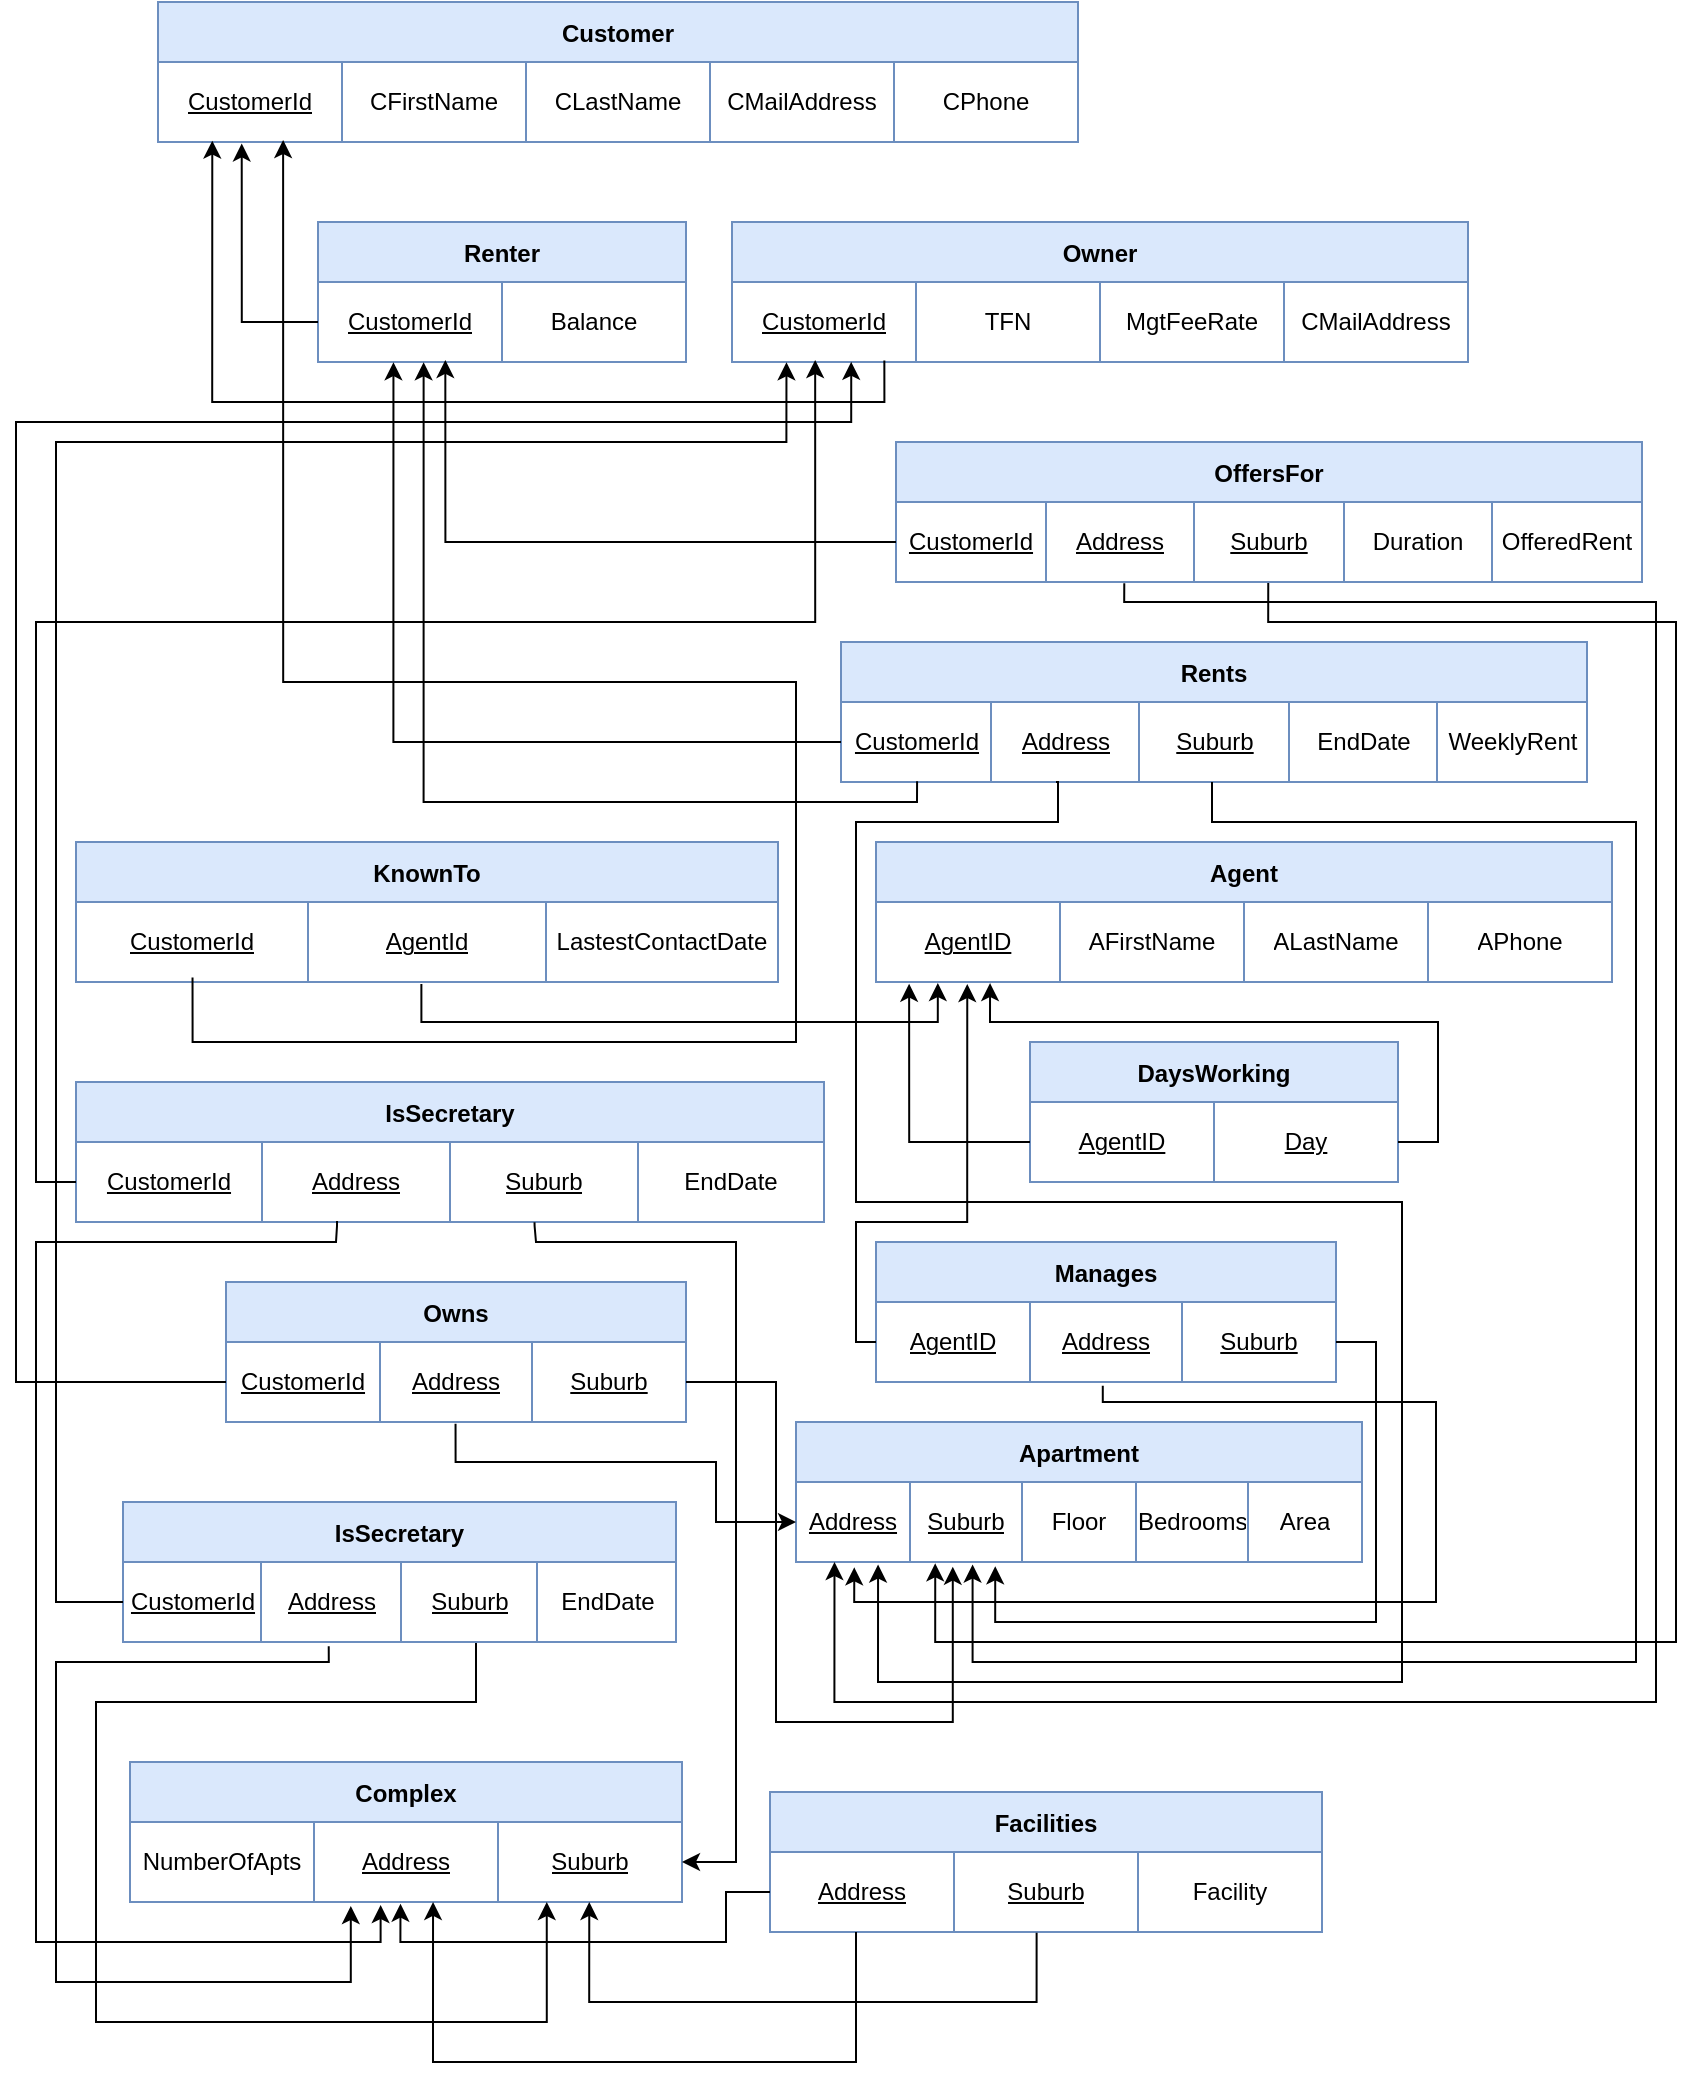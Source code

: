 <mxfile version="24.7.7">
  <diagram name="Page-1" id="ufqYNjg92byhrukvcaqh">
    <mxGraphModel dx="1747" dy="1011" grid="1" gridSize="10" guides="1" tooltips="1" connect="1" arrows="1" fold="1" page="1" pageScale="1" pageWidth="850" pageHeight="1100" background="none" math="0" shadow="0">
      <root>
        <mxCell id="0" />
        <mxCell id="1" parent="0" />
        <mxCell id="2R5hjLg45iW2WfX7kjv6-1" value="Customer" style="shape=table;startSize=30;container=1;collapsible=0;childLayout=tableLayout;fillColor=#dae8fc;strokeColor=#6c8ebf;fontStyle=1" parent="1" vertex="1">
          <mxGeometry x="81" y="10" width="460" height="70" as="geometry" />
        </mxCell>
        <mxCell id="2R5hjLg45iW2WfX7kjv6-6" value="" style="shape=tableRow;horizontal=0;startSize=0;swimlaneHead=0;swimlaneBody=0;strokeColor=inherit;top=0;left=0;bottom=0;right=0;collapsible=0;dropTarget=0;fillColor=none;points=[[0,0.5],[1,0.5]];portConstraint=eastwest;" parent="2R5hjLg45iW2WfX7kjv6-1" vertex="1">
          <mxGeometry y="30" width="460" height="40" as="geometry" />
        </mxCell>
        <mxCell id="2R5hjLg45iW2WfX7kjv6-7" value="&lt;u&gt;CustomerId&lt;/u&gt;" style="shape=partialRectangle;html=1;whiteSpace=wrap;connectable=0;strokeColor=inherit;overflow=hidden;fillColor=none;top=0;left=0;bottom=0;right=0;pointerEvents=1;fontStyle=0" parent="2R5hjLg45iW2WfX7kjv6-6" vertex="1">
          <mxGeometry width="92" height="40" as="geometry">
            <mxRectangle width="92" height="40" as="alternateBounds" />
          </mxGeometry>
        </mxCell>
        <mxCell id="2R5hjLg45iW2WfX7kjv6-8" value="CFirstName" style="shape=partialRectangle;html=1;whiteSpace=wrap;connectable=0;strokeColor=inherit;overflow=hidden;fillColor=none;top=0;left=0;bottom=0;right=0;pointerEvents=1;" parent="2R5hjLg45iW2WfX7kjv6-6" vertex="1">
          <mxGeometry x="92" width="92" height="40" as="geometry">
            <mxRectangle width="92" height="40" as="alternateBounds" />
          </mxGeometry>
        </mxCell>
        <mxCell id="2R5hjLg45iW2WfX7kjv6-9" value="CLastName" style="shape=partialRectangle;html=1;whiteSpace=wrap;connectable=0;strokeColor=inherit;overflow=hidden;fillColor=none;top=0;left=0;bottom=0;right=0;pointerEvents=1;" parent="2R5hjLg45iW2WfX7kjv6-6" vertex="1">
          <mxGeometry x="184" width="92" height="40" as="geometry">
            <mxRectangle width="92" height="40" as="alternateBounds" />
          </mxGeometry>
        </mxCell>
        <mxCell id="2R5hjLg45iW2WfX7kjv6-35" value="CMailAddress" style="shape=partialRectangle;html=1;whiteSpace=wrap;connectable=0;strokeColor=inherit;overflow=hidden;fillColor=none;top=0;left=0;bottom=0;right=0;pointerEvents=1;" parent="2R5hjLg45iW2WfX7kjv6-6" vertex="1">
          <mxGeometry x="276" width="92" height="40" as="geometry">
            <mxRectangle width="92" height="40" as="alternateBounds" />
          </mxGeometry>
        </mxCell>
        <mxCell id="2R5hjLg45iW2WfX7kjv6-36" value="CPhone" style="shape=partialRectangle;html=1;whiteSpace=wrap;connectable=0;strokeColor=inherit;overflow=hidden;fillColor=none;top=0;left=0;bottom=0;right=0;pointerEvents=1;" parent="2R5hjLg45iW2WfX7kjv6-6" vertex="1">
          <mxGeometry x="368" width="92" height="40" as="geometry">
            <mxRectangle width="92" height="40" as="alternateBounds" />
          </mxGeometry>
        </mxCell>
        <mxCell id="2R5hjLg45iW2WfX7kjv6-38" value="Owner" style="shape=table;startSize=30;container=1;collapsible=0;childLayout=tableLayout;fillColor=#dae8fc;strokeColor=#6c8ebf;fontStyle=1" parent="1" vertex="1">
          <mxGeometry x="368" y="120" width="368" height="70" as="geometry" />
        </mxCell>
        <mxCell id="2R5hjLg45iW2WfX7kjv6-39" value="" style="shape=tableRow;horizontal=0;startSize=0;swimlaneHead=0;swimlaneBody=0;strokeColor=inherit;top=0;left=0;bottom=0;right=0;collapsible=0;dropTarget=0;fillColor=none;points=[[0,0.5],[1,0.5]];portConstraint=eastwest;" parent="2R5hjLg45iW2WfX7kjv6-38" vertex="1">
          <mxGeometry y="30" width="368" height="40" as="geometry" />
        </mxCell>
        <mxCell id="2R5hjLg45iW2WfX7kjv6-119" value="&lt;u&gt;CustomerId&lt;/u&gt;" style="shape=partialRectangle;html=1;whiteSpace=wrap;connectable=0;strokeColor=inherit;overflow=hidden;fillColor=none;top=0;left=0;bottom=0;right=0;pointerEvents=1;" parent="2R5hjLg45iW2WfX7kjv6-39" vertex="1">
          <mxGeometry width="92" height="40" as="geometry">
            <mxRectangle width="92" height="40" as="alternateBounds" />
          </mxGeometry>
        </mxCell>
        <mxCell id="2R5hjLg45iW2WfX7kjv6-41" value="TFN" style="shape=partialRectangle;html=1;whiteSpace=wrap;connectable=0;strokeColor=inherit;overflow=hidden;fillColor=none;top=0;left=0;bottom=0;right=0;pointerEvents=1;" parent="2R5hjLg45iW2WfX7kjv6-39" vertex="1">
          <mxGeometry x="92" width="92" height="40" as="geometry">
            <mxRectangle width="92" height="40" as="alternateBounds" />
          </mxGeometry>
        </mxCell>
        <mxCell id="2R5hjLg45iW2WfX7kjv6-42" value="MgtFeeRate" style="shape=partialRectangle;html=1;whiteSpace=wrap;connectable=0;strokeColor=inherit;overflow=hidden;fillColor=none;top=0;left=0;bottom=0;right=0;pointerEvents=1;" parent="2R5hjLg45iW2WfX7kjv6-39" vertex="1">
          <mxGeometry x="184" width="92" height="40" as="geometry">
            <mxRectangle width="92" height="40" as="alternateBounds" />
          </mxGeometry>
        </mxCell>
        <mxCell id="2R5hjLg45iW2WfX7kjv6-43" value="CMailAddress" style="shape=partialRectangle;html=1;whiteSpace=wrap;connectable=0;strokeColor=inherit;overflow=hidden;fillColor=none;top=0;left=0;bottom=0;right=0;pointerEvents=1;" parent="2R5hjLg45iW2WfX7kjv6-39" vertex="1">
          <mxGeometry x="276" width="92" height="40" as="geometry">
            <mxRectangle width="92" height="40" as="alternateBounds" />
          </mxGeometry>
        </mxCell>
        <mxCell id="2R5hjLg45iW2WfX7kjv6-45" value="Renter" style="shape=table;startSize=30;container=1;collapsible=0;childLayout=tableLayout;fillColor=#dae8fc;strokeColor=#6c8ebf;fontStyle=1" parent="1" vertex="1">
          <mxGeometry x="161" y="120" width="184" height="70" as="geometry" />
        </mxCell>
        <mxCell id="2R5hjLg45iW2WfX7kjv6-46" value="" style="shape=tableRow;horizontal=0;startSize=0;swimlaneHead=0;swimlaneBody=0;strokeColor=inherit;top=0;left=0;bottom=0;right=0;collapsible=0;dropTarget=0;fillColor=none;points=[[0,0.5],[1,0.5]];portConstraint=eastwest;" parent="2R5hjLg45iW2WfX7kjv6-45" vertex="1">
          <mxGeometry y="30" width="184" height="40" as="geometry" />
        </mxCell>
        <mxCell id="2R5hjLg45iW2WfX7kjv6-120" value="&lt;u&gt;CustomerId&lt;/u&gt;" style="shape=partialRectangle;html=1;whiteSpace=wrap;connectable=0;strokeColor=inherit;overflow=hidden;fillColor=none;top=0;left=0;bottom=0;right=0;pointerEvents=1;" parent="2R5hjLg45iW2WfX7kjv6-46" vertex="1">
          <mxGeometry width="92" height="40" as="geometry">
            <mxRectangle width="92" height="40" as="alternateBounds" />
          </mxGeometry>
        </mxCell>
        <mxCell id="2R5hjLg45iW2WfX7kjv6-48" value="Balance" style="shape=partialRectangle;html=1;whiteSpace=wrap;connectable=0;strokeColor=inherit;overflow=hidden;fillColor=none;top=0;left=0;bottom=0;right=0;pointerEvents=1;" parent="2R5hjLg45iW2WfX7kjv6-46" vertex="1">
          <mxGeometry x="92" width="92" height="40" as="geometry">
            <mxRectangle width="92" height="40" as="alternateBounds" />
          </mxGeometry>
        </mxCell>
        <mxCell id="2R5hjLg45iW2WfX7kjv6-50" value="Complex" style="shape=table;startSize=30;container=1;collapsible=0;childLayout=tableLayout;fillColor=#dae8fc;strokeColor=#6c8ebf;fontStyle=1" parent="1" vertex="1">
          <mxGeometry x="67" y="890" width="276" height="70" as="geometry" />
        </mxCell>
        <mxCell id="2R5hjLg45iW2WfX7kjv6-51" value="" style="shape=tableRow;horizontal=0;startSize=0;swimlaneHead=0;swimlaneBody=0;strokeColor=inherit;top=0;left=0;bottom=0;right=0;collapsible=0;dropTarget=0;fillColor=none;points=[[0,0.5],[1,0.5]];portConstraint=eastwest;" parent="2R5hjLg45iW2WfX7kjv6-50" vertex="1">
          <mxGeometry y="30" width="276" height="40" as="geometry" />
        </mxCell>
        <mxCell id="2R5hjLg45iW2WfX7kjv6-52" value="NumberOfApts" style="shape=partialRectangle;html=1;whiteSpace=wrap;connectable=0;strokeColor=inherit;overflow=hidden;fillColor=none;top=0;left=0;bottom=0;right=0;pointerEvents=1;" parent="2R5hjLg45iW2WfX7kjv6-51" vertex="1">
          <mxGeometry width="92" height="40" as="geometry">
            <mxRectangle width="92" height="40" as="alternateBounds" />
          </mxGeometry>
        </mxCell>
        <mxCell id="2R5hjLg45iW2WfX7kjv6-53" value="&lt;u&gt;Address&lt;/u&gt;" style="shape=partialRectangle;html=1;whiteSpace=wrap;connectable=0;strokeColor=inherit;overflow=hidden;fillColor=none;top=0;left=0;bottom=0;right=0;pointerEvents=1;" parent="2R5hjLg45iW2WfX7kjv6-51" vertex="1">
          <mxGeometry x="92" width="92" height="40" as="geometry">
            <mxRectangle width="92" height="40" as="alternateBounds" />
          </mxGeometry>
        </mxCell>
        <mxCell id="2R5hjLg45iW2WfX7kjv6-54" value="&lt;u&gt;Suburb&lt;/u&gt;" style="shape=partialRectangle;html=1;whiteSpace=wrap;connectable=0;strokeColor=inherit;overflow=hidden;fillColor=none;top=0;left=0;bottom=0;right=0;pointerEvents=1;" parent="2R5hjLg45iW2WfX7kjv6-51" vertex="1">
          <mxGeometry x="184" width="92" height="40" as="geometry">
            <mxRectangle width="92" height="40" as="alternateBounds" />
          </mxGeometry>
        </mxCell>
        <mxCell id="2R5hjLg45iW2WfX7kjv6-56" value="Facilities" style="shape=table;startSize=30;container=1;collapsible=0;childLayout=tableLayout;fillColor=#dae8fc;strokeColor=#6c8ebf;fontStyle=1" parent="1" vertex="1">
          <mxGeometry x="387" y="905" width="276" height="70" as="geometry" />
        </mxCell>
        <mxCell id="2R5hjLg45iW2WfX7kjv6-57" value="" style="shape=tableRow;horizontal=0;startSize=0;swimlaneHead=0;swimlaneBody=0;strokeColor=inherit;top=0;left=0;bottom=0;right=0;collapsible=0;dropTarget=0;fillColor=none;points=[[0,0.5],[1,0.5]];portConstraint=eastwest;" parent="2R5hjLg45iW2WfX7kjv6-56" vertex="1">
          <mxGeometry y="30" width="276" height="40" as="geometry" />
        </mxCell>
        <mxCell id="2R5hjLg45iW2WfX7kjv6-58" value="&lt;u&gt;Address&lt;/u&gt;" style="shape=partialRectangle;html=1;whiteSpace=wrap;connectable=0;strokeColor=inherit;overflow=hidden;fillColor=none;top=0;left=0;bottom=0;right=0;pointerEvents=1;" parent="2R5hjLg45iW2WfX7kjv6-57" vertex="1">
          <mxGeometry width="92" height="40" as="geometry">
            <mxRectangle width="92" height="40" as="alternateBounds" />
          </mxGeometry>
        </mxCell>
        <mxCell id="2R5hjLg45iW2WfX7kjv6-59" value="&lt;u&gt;Suburb&lt;/u&gt;" style="shape=partialRectangle;html=1;whiteSpace=wrap;connectable=0;strokeColor=inherit;overflow=hidden;fillColor=none;top=0;left=0;bottom=0;right=0;pointerEvents=1;" parent="2R5hjLg45iW2WfX7kjv6-57" vertex="1">
          <mxGeometry x="92" width="92" height="40" as="geometry">
            <mxRectangle width="92" height="40" as="alternateBounds" />
          </mxGeometry>
        </mxCell>
        <mxCell id="2R5hjLg45iW2WfX7kjv6-61" value="Facility" style="shape=partialRectangle;html=1;whiteSpace=wrap;connectable=0;strokeColor=inherit;overflow=hidden;fillColor=none;top=0;left=0;bottom=0;right=0;pointerEvents=1;" parent="2R5hjLg45iW2WfX7kjv6-57" vertex="1">
          <mxGeometry x="184" width="92" height="40" as="geometry">
            <mxRectangle width="92" height="40" as="alternateBounds" />
          </mxGeometry>
        </mxCell>
        <mxCell id="2R5hjLg45iW2WfX7kjv6-70" style="edgeStyle=orthogonalEdgeStyle;rounded=0;orthogonalLoop=1;jettySize=auto;html=1;exitX=0;exitY=0.5;exitDx=0;exitDy=0;entryX=0.49;entryY=1.021;entryDx=0;entryDy=0;entryPerimeter=0;" parent="1" source="2R5hjLg45iW2WfX7kjv6-57" target="2R5hjLg45iW2WfX7kjv6-51" edge="1">
          <mxGeometry relative="1" as="geometry">
            <mxPoint x="217" y="940" as="targetPoint" />
          </mxGeometry>
        </mxCell>
        <mxCell id="2R5hjLg45iW2WfX7kjv6-72" value="Apartment" style="shape=table;startSize=30;container=1;collapsible=0;childLayout=tableLayout;fillColor=#dae8fc;strokeColor=#6c8ebf;fontStyle=1" parent="1" vertex="1">
          <mxGeometry x="400" y="720" width="283" height="70" as="geometry" />
        </mxCell>
        <mxCell id="2R5hjLg45iW2WfX7kjv6-73" value="" style="shape=tableRow;horizontal=0;startSize=0;swimlaneHead=0;swimlaneBody=0;strokeColor=inherit;top=0;left=0;bottom=0;right=0;collapsible=0;dropTarget=0;fillColor=none;points=[[0,0.5],[1,0.5]];portConstraint=eastwest;" parent="2R5hjLg45iW2WfX7kjv6-72" vertex="1">
          <mxGeometry y="30" width="283" height="40" as="geometry" />
        </mxCell>
        <mxCell id="2R5hjLg45iW2WfX7kjv6-192" value="&lt;u&gt;Address&lt;/u&gt;" style="shape=partialRectangle;html=1;whiteSpace=wrap;connectable=0;strokeColor=inherit;overflow=hidden;fillColor=none;top=0;left=0;bottom=0;right=0;pointerEvents=1;" parent="2R5hjLg45iW2WfX7kjv6-73" vertex="1">
          <mxGeometry width="57" height="40" as="geometry">
            <mxRectangle width="57" height="40" as="alternateBounds" />
          </mxGeometry>
        </mxCell>
        <mxCell id="2R5hjLg45iW2WfX7kjv6-191" value="&lt;u&gt;Suburb&lt;/u&gt;" style="shape=partialRectangle;html=1;whiteSpace=wrap;connectable=0;strokeColor=inherit;overflow=hidden;fillColor=none;top=0;left=0;bottom=0;right=0;pointerEvents=1;" parent="2R5hjLg45iW2WfX7kjv6-73" vertex="1">
          <mxGeometry x="57" width="56" height="40" as="geometry">
            <mxRectangle width="56" height="40" as="alternateBounds" />
          </mxGeometry>
        </mxCell>
        <mxCell id="2R5hjLg45iW2WfX7kjv6-185" value="Floor" style="shape=partialRectangle;html=1;whiteSpace=wrap;connectable=0;strokeColor=inherit;overflow=hidden;fillColor=none;top=0;left=0;bottom=0;right=0;pointerEvents=1;" parent="2R5hjLg45iW2WfX7kjv6-73" vertex="1">
          <mxGeometry x="113" width="57" height="40" as="geometry">
            <mxRectangle width="57" height="40" as="alternateBounds" />
          </mxGeometry>
        </mxCell>
        <mxCell id="2R5hjLg45iW2WfX7kjv6-75" value="Bedrooms" style="shape=partialRectangle;html=1;whiteSpace=wrap;connectable=0;strokeColor=inherit;overflow=hidden;fillColor=none;top=0;left=0;bottom=0;right=0;pointerEvents=1;" parent="2R5hjLg45iW2WfX7kjv6-73" vertex="1">
          <mxGeometry x="170" width="56" height="40" as="geometry">
            <mxRectangle width="56" height="40" as="alternateBounds" />
          </mxGeometry>
        </mxCell>
        <mxCell id="2R5hjLg45iW2WfX7kjv6-76" value="Area" style="shape=partialRectangle;html=1;whiteSpace=wrap;connectable=0;strokeColor=inherit;overflow=hidden;fillColor=none;top=0;left=0;bottom=0;right=0;pointerEvents=1;" parent="2R5hjLg45iW2WfX7kjv6-73" vertex="1">
          <mxGeometry x="226" width="57" height="40" as="geometry">
            <mxRectangle width="57" height="40" as="alternateBounds" />
          </mxGeometry>
        </mxCell>
        <mxCell id="2R5hjLg45iW2WfX7kjv6-98" value="Rents" style="shape=table;startSize=30;container=1;collapsible=0;childLayout=tableLayout;fillColor=#dae8fc;strokeColor=#6c8ebf;fontStyle=1" parent="1" vertex="1">
          <mxGeometry x="422.5" y="330" width="373" height="70" as="geometry" />
        </mxCell>
        <mxCell id="2R5hjLg45iW2WfX7kjv6-99" value="" style="shape=tableRow;horizontal=0;startSize=0;swimlaneHead=0;swimlaneBody=0;strokeColor=inherit;top=0;left=0;bottom=0;right=0;collapsible=0;dropTarget=0;fillColor=none;points=[[0,0.5],[1,0.5]];portConstraint=eastwest;" parent="2R5hjLg45iW2WfX7kjv6-98" vertex="1">
          <mxGeometry y="30" width="373" height="40" as="geometry" />
        </mxCell>
        <mxCell id="2R5hjLg45iW2WfX7kjv6-188" value="&lt;u&gt;CustomerId&lt;/u&gt;" style="shape=partialRectangle;html=1;whiteSpace=wrap;connectable=0;strokeColor=inherit;overflow=hidden;fillColor=none;top=0;left=0;bottom=0;right=0;pointerEvents=1;" parent="2R5hjLg45iW2WfX7kjv6-99" vertex="1">
          <mxGeometry width="75" height="40" as="geometry">
            <mxRectangle width="75" height="40" as="alternateBounds" />
          </mxGeometry>
        </mxCell>
        <mxCell id="uMOkb7s-mbqFwhFYtsc3-22" value="&lt;u&gt;Address&lt;/u&gt;" style="shape=partialRectangle;html=1;whiteSpace=wrap;connectable=0;strokeColor=inherit;overflow=hidden;fillColor=none;top=0;left=0;bottom=0;right=0;pointerEvents=1;" vertex="1" parent="2R5hjLg45iW2WfX7kjv6-99">
          <mxGeometry x="75" width="74" height="40" as="geometry">
            <mxRectangle width="74" height="40" as="alternateBounds" />
          </mxGeometry>
        </mxCell>
        <mxCell id="uMOkb7s-mbqFwhFYtsc3-23" value="&lt;u&gt;Suburb&lt;/u&gt;" style="shape=partialRectangle;html=1;whiteSpace=wrap;connectable=0;strokeColor=inherit;overflow=hidden;fillColor=none;top=0;left=0;bottom=0;right=0;pointerEvents=1;" vertex="1" parent="2R5hjLg45iW2WfX7kjv6-99">
          <mxGeometry x="149" width="75" height="40" as="geometry">
            <mxRectangle width="75" height="40" as="alternateBounds" />
          </mxGeometry>
        </mxCell>
        <mxCell id="2R5hjLg45iW2WfX7kjv6-100" value="EndDate" style="shape=partialRectangle;html=1;whiteSpace=wrap;connectable=0;strokeColor=inherit;overflow=hidden;fillColor=none;top=0;left=0;bottom=0;right=0;pointerEvents=1;" parent="2R5hjLg45iW2WfX7kjv6-99" vertex="1">
          <mxGeometry x="224" width="74" height="40" as="geometry">
            <mxRectangle width="74" height="40" as="alternateBounds" />
          </mxGeometry>
        </mxCell>
        <mxCell id="2R5hjLg45iW2WfX7kjv6-101" value="WeeklyRent" style="shape=partialRectangle;html=1;whiteSpace=wrap;connectable=0;strokeColor=inherit;overflow=hidden;fillColor=none;top=0;left=0;bottom=0;right=0;pointerEvents=1;" parent="2R5hjLg45iW2WfX7kjv6-99" vertex="1">
          <mxGeometry x="298" width="75" height="40" as="geometry">
            <mxRectangle width="75" height="40" as="alternateBounds" />
          </mxGeometry>
        </mxCell>
        <mxCell id="2R5hjLg45iW2WfX7kjv6-106" value="KnownTo" style="shape=table;startSize=30;container=1;collapsible=0;childLayout=tableLayout;fillColor=#dae8fc;strokeColor=#6c8ebf;fontStyle=1" parent="1" vertex="1">
          <mxGeometry x="40" y="430" width="351" height="70" as="geometry" />
        </mxCell>
        <mxCell id="2R5hjLg45iW2WfX7kjv6-107" value="" style="shape=tableRow;horizontal=0;startSize=0;swimlaneHead=0;swimlaneBody=0;strokeColor=inherit;top=0;left=0;bottom=0;right=0;collapsible=0;dropTarget=0;fillColor=none;points=[[0,0.5],[1,0.5]];portConstraint=eastwest;" parent="2R5hjLg45iW2WfX7kjv6-106" vertex="1">
          <mxGeometry y="30" width="351" height="40" as="geometry" />
        </mxCell>
        <mxCell id="2R5hjLg45iW2WfX7kjv6-126" value="&lt;u&gt;CustomerId&lt;/u&gt;" style="shape=partialRectangle;html=1;whiteSpace=wrap;connectable=0;strokeColor=inherit;overflow=hidden;fillColor=none;top=0;left=0;bottom=0;right=0;pointerEvents=1;" parent="2R5hjLg45iW2WfX7kjv6-107" vertex="1">
          <mxGeometry width="116" height="40" as="geometry">
            <mxRectangle width="116" height="40" as="alternateBounds" />
          </mxGeometry>
        </mxCell>
        <mxCell id="2R5hjLg45iW2WfX7kjv6-127" value="&lt;u&gt;AgentId&lt;/u&gt;" style="shape=partialRectangle;html=1;whiteSpace=wrap;connectable=0;strokeColor=inherit;overflow=hidden;fillColor=none;top=0;left=0;bottom=0;right=0;pointerEvents=1;" parent="2R5hjLg45iW2WfX7kjv6-107" vertex="1">
          <mxGeometry x="116" width="119" height="40" as="geometry">
            <mxRectangle width="119" height="40" as="alternateBounds" />
          </mxGeometry>
        </mxCell>
        <mxCell id="2R5hjLg45iW2WfX7kjv6-108" value="LastestContactDate" style="shape=partialRectangle;html=1;whiteSpace=wrap;connectable=0;strokeColor=inherit;overflow=hidden;fillColor=none;top=0;left=0;bottom=0;right=0;pointerEvents=1;" parent="2R5hjLg45iW2WfX7kjv6-107" vertex="1">
          <mxGeometry x="235" width="116" height="40" as="geometry">
            <mxRectangle width="116" height="40" as="alternateBounds" />
          </mxGeometry>
        </mxCell>
        <mxCell id="2R5hjLg45iW2WfX7kjv6-110" value="IsSecretary" style="shape=table;startSize=30;container=1;collapsible=0;childLayout=tableLayout;fillColor=#dae8fc;strokeColor=#6c8ebf;fontStyle=1" parent="1" vertex="1">
          <mxGeometry x="40" y="550" width="374" height="70" as="geometry" />
        </mxCell>
        <mxCell id="2R5hjLg45iW2WfX7kjv6-111" value="" style="shape=tableRow;horizontal=0;startSize=0;swimlaneHead=0;swimlaneBody=0;strokeColor=inherit;top=0;left=0;bottom=0;right=0;collapsible=0;dropTarget=0;fillColor=none;points=[[0,0.5],[1,0.5]];portConstraint=eastwest;" parent="2R5hjLg45iW2WfX7kjv6-110" vertex="1">
          <mxGeometry y="30" width="374" height="40" as="geometry" />
        </mxCell>
        <mxCell id="2R5hjLg45iW2WfX7kjv6-165" value="&lt;u&gt;CustomerId&lt;/u&gt;" style="shape=partialRectangle;html=1;whiteSpace=wrap;connectable=0;strokeColor=inherit;overflow=hidden;fillColor=none;top=0;left=0;bottom=0;right=0;pointerEvents=1;" parent="2R5hjLg45iW2WfX7kjv6-111" vertex="1">
          <mxGeometry width="93" height="40" as="geometry">
            <mxRectangle width="93" height="40" as="alternateBounds" />
          </mxGeometry>
        </mxCell>
        <mxCell id="2R5hjLg45iW2WfX7kjv6-168" value="&lt;u&gt;Address&lt;/u&gt;" style="shape=partialRectangle;html=1;whiteSpace=wrap;connectable=0;strokeColor=inherit;overflow=hidden;fillColor=none;top=0;left=0;bottom=0;right=0;pointerEvents=1;" parent="2R5hjLg45iW2WfX7kjv6-111" vertex="1">
          <mxGeometry x="93" width="94" height="40" as="geometry">
            <mxRectangle width="94" height="40" as="alternateBounds" />
          </mxGeometry>
        </mxCell>
        <mxCell id="2R5hjLg45iW2WfX7kjv6-166" value="&lt;u&gt;Suburb&lt;/u&gt;" style="shape=partialRectangle;html=1;whiteSpace=wrap;connectable=0;strokeColor=inherit;overflow=hidden;fillColor=none;top=0;left=0;bottom=0;right=0;pointerEvents=1;" parent="2R5hjLg45iW2WfX7kjv6-111" vertex="1">
          <mxGeometry x="187" width="94" height="40" as="geometry">
            <mxRectangle width="94" height="40" as="alternateBounds" />
          </mxGeometry>
        </mxCell>
        <mxCell id="2R5hjLg45iW2WfX7kjv6-112" value="EndDate" style="shape=partialRectangle;html=1;whiteSpace=wrap;connectable=0;strokeColor=inherit;overflow=hidden;fillColor=none;top=0;left=0;bottom=0;right=0;pointerEvents=1;" parent="2R5hjLg45iW2WfX7kjv6-111" vertex="1">
          <mxGeometry x="281" width="93" height="40" as="geometry">
            <mxRectangle width="93" height="40" as="alternateBounds" />
          </mxGeometry>
        </mxCell>
        <mxCell id="uMOkb7s-mbqFwhFYtsc3-52" style="edgeStyle=orthogonalEdgeStyle;rounded=0;orthogonalLoop=1;jettySize=auto;html=1;entryX=0.755;entryY=1;entryDx=0;entryDy=0;entryPerimeter=0;" edge="1" parent="1" source="2R5hjLg45iW2WfX7kjv6-113" target="2R5hjLg45iW2WfX7kjv6-51">
          <mxGeometry relative="1" as="geometry">
            <mxPoint x="140" y="870" as="targetPoint" />
            <Array as="points">
              <mxPoint x="240" y="860" />
              <mxPoint x="50" y="860" />
              <mxPoint x="50" y="1020" />
              <mxPoint x="275" y="1020" />
            </Array>
          </mxGeometry>
        </mxCell>
        <mxCell id="2R5hjLg45iW2WfX7kjv6-113" value="IsSecretary" style="shape=table;startSize=30;container=1;collapsible=0;childLayout=tableLayout;fillColor=#dae8fc;strokeColor=#6c8ebf;fontStyle=1" parent="1" vertex="1">
          <mxGeometry x="63.5" y="760" width="276.5" height="70" as="geometry" />
        </mxCell>
        <mxCell id="2R5hjLg45iW2WfX7kjv6-114" value="" style="shape=tableRow;horizontal=0;startSize=0;swimlaneHead=0;swimlaneBody=0;strokeColor=inherit;top=0;left=0;bottom=0;right=0;collapsible=0;dropTarget=0;fillColor=none;points=[[0,0.5],[1,0.5]];portConstraint=eastwest;" parent="2R5hjLg45iW2WfX7kjv6-113" vertex="1">
          <mxGeometry y="30" width="276.5" height="40" as="geometry" />
        </mxCell>
        <mxCell id="uMOkb7s-mbqFwhFYtsc3-53" value="&lt;u&gt;CustomerId&lt;/u&gt;" style="shape=partialRectangle;html=1;whiteSpace=wrap;connectable=0;strokeColor=inherit;overflow=hidden;fillColor=none;top=0;left=0;bottom=0;right=0;pointerEvents=1;" vertex="1" parent="2R5hjLg45iW2WfX7kjv6-114">
          <mxGeometry width="69" height="40" as="geometry">
            <mxRectangle width="69" height="40" as="alternateBounds" />
          </mxGeometry>
        </mxCell>
        <mxCell id="uMOkb7s-mbqFwhFYtsc3-45" value="&lt;u&gt;Address&lt;/u&gt;" style="shape=partialRectangle;html=1;whiteSpace=wrap;connectable=0;strokeColor=inherit;overflow=hidden;fillColor=none;top=0;left=0;bottom=0;right=0;pointerEvents=1;" vertex="1" parent="2R5hjLg45iW2WfX7kjv6-114">
          <mxGeometry x="69" width="70" height="40" as="geometry">
            <mxRectangle width="70" height="40" as="alternateBounds" />
          </mxGeometry>
        </mxCell>
        <mxCell id="uMOkb7s-mbqFwhFYtsc3-46" value="&lt;u&gt;Suburb&lt;/u&gt;" style="shape=partialRectangle;html=1;whiteSpace=wrap;connectable=0;strokeColor=inherit;overflow=hidden;fillColor=none;top=0;left=0;bottom=0;right=0;pointerEvents=1;" vertex="1" parent="2R5hjLg45iW2WfX7kjv6-114">
          <mxGeometry x="139" width="68" height="40" as="geometry">
            <mxRectangle width="68" height="40" as="alternateBounds" />
          </mxGeometry>
        </mxCell>
        <mxCell id="2R5hjLg45iW2WfX7kjv6-115" value="EndDate" style="shape=partialRectangle;html=1;whiteSpace=wrap;connectable=0;strokeColor=inherit;overflow=hidden;fillColor=none;top=0;left=0;bottom=0;right=0;pointerEvents=1;" parent="2R5hjLg45iW2WfX7kjv6-114" vertex="1">
          <mxGeometry x="207" width="70" height="40" as="geometry">
            <mxRectangle width="70" height="40" as="alternateBounds" />
          </mxGeometry>
        </mxCell>
        <mxCell id="2R5hjLg45iW2WfX7kjv6-124" style="edgeStyle=orthogonalEdgeStyle;rounded=0;orthogonalLoop=1;jettySize=auto;html=1;entryX=0.091;entryY=1.018;entryDx=0;entryDy=0;entryPerimeter=0;exitX=0;exitY=0.5;exitDx=0;exitDy=0;" parent="1" source="2R5hjLg45iW2WfX7kjv6-46" target="2R5hjLg45iW2WfX7kjv6-6" edge="1">
          <mxGeometry relative="1" as="geometry">
            <Array as="points">
              <mxPoint x="123" y="170" />
            </Array>
          </mxGeometry>
        </mxCell>
        <mxCell id="2R5hjLg45iW2WfX7kjv6-125" style="edgeStyle=orthogonalEdgeStyle;rounded=0;orthogonalLoop=1;jettySize=auto;html=1;exitX=0.207;exitY=0.98;exitDx=0;exitDy=0;exitPerimeter=0;entryX=0.059;entryY=0.983;entryDx=0;entryDy=0;entryPerimeter=0;" parent="1" source="2R5hjLg45iW2WfX7kjv6-39" target="2R5hjLg45iW2WfX7kjv6-6" edge="1">
          <mxGeometry relative="1" as="geometry">
            <mxPoint x="281.0" y="250" as="targetPoint" />
          </mxGeometry>
        </mxCell>
        <mxCell id="2R5hjLg45iW2WfX7kjv6-77" value="Agent" style="shape=table;startSize=30;container=1;collapsible=0;childLayout=tableLayout;fillColor=#dae8fc;strokeColor=#6c8ebf;fontStyle=1" parent="1" vertex="1">
          <mxGeometry x="440" y="430" width="368" height="70" as="geometry" />
        </mxCell>
        <mxCell id="2R5hjLg45iW2WfX7kjv6-78" value="" style="shape=tableRow;horizontal=0;startSize=0;swimlaneHead=0;swimlaneBody=0;strokeColor=inherit;top=0;left=0;bottom=0;right=0;collapsible=0;dropTarget=0;fillColor=none;points=[[0,0.5],[1,0.5]];portConstraint=eastwest;" parent="2R5hjLg45iW2WfX7kjv6-77" vertex="1">
          <mxGeometry y="30" width="368" height="40" as="geometry" />
        </mxCell>
        <mxCell id="2R5hjLg45iW2WfX7kjv6-79" value="&lt;u&gt;AgentID&lt;/u&gt;" style="shape=partialRectangle;html=1;whiteSpace=wrap;connectable=0;strokeColor=inherit;overflow=hidden;fillColor=none;top=0;left=0;bottom=0;right=0;pointerEvents=1;" parent="2R5hjLg45iW2WfX7kjv6-78" vertex="1">
          <mxGeometry width="92" height="40" as="geometry">
            <mxRectangle width="92" height="40" as="alternateBounds" />
          </mxGeometry>
        </mxCell>
        <mxCell id="2R5hjLg45iW2WfX7kjv6-80" value="AFirstName" style="shape=partialRectangle;html=1;whiteSpace=wrap;connectable=0;strokeColor=inherit;overflow=hidden;fillColor=none;top=0;left=0;bottom=0;right=0;pointerEvents=1;" parent="2R5hjLg45iW2WfX7kjv6-78" vertex="1">
          <mxGeometry x="92" width="92" height="40" as="geometry">
            <mxRectangle width="92" height="40" as="alternateBounds" />
          </mxGeometry>
        </mxCell>
        <mxCell id="2R5hjLg45iW2WfX7kjv6-81" value="ALastName" style="shape=partialRectangle;html=1;whiteSpace=wrap;connectable=0;strokeColor=inherit;overflow=hidden;fillColor=none;top=0;left=0;bottom=0;right=0;pointerEvents=1;" parent="2R5hjLg45iW2WfX7kjv6-78" vertex="1">
          <mxGeometry x="184" width="92" height="40" as="geometry">
            <mxRectangle width="92" height="40" as="alternateBounds" />
          </mxGeometry>
        </mxCell>
        <mxCell id="2R5hjLg45iW2WfX7kjv6-82" value="APhone" style="shape=partialRectangle;html=1;whiteSpace=wrap;connectable=0;strokeColor=inherit;overflow=hidden;fillColor=none;top=0;left=0;bottom=0;right=0;pointerEvents=1;" parent="2R5hjLg45iW2WfX7kjv6-78" vertex="1">
          <mxGeometry x="276" width="92" height="40" as="geometry">
            <mxRectangle width="92" height="40" as="alternateBounds" />
          </mxGeometry>
        </mxCell>
        <mxCell id="2R5hjLg45iW2WfX7kjv6-84" value="DaysWorking" style="shape=table;startSize=30;container=1;collapsible=0;childLayout=tableLayout;fillColor=#dae8fc;strokeColor=#6c8ebf;fontStyle=1" parent="1" vertex="1">
          <mxGeometry x="517" y="530" width="184" height="70" as="geometry" />
        </mxCell>
        <mxCell id="2R5hjLg45iW2WfX7kjv6-85" value="" style="shape=tableRow;horizontal=0;startSize=0;swimlaneHead=0;swimlaneBody=0;strokeColor=inherit;top=0;left=0;bottom=0;right=0;collapsible=0;dropTarget=0;fillColor=none;points=[[0,0.5],[1,0.5]];portConstraint=eastwest;" parent="2R5hjLg45iW2WfX7kjv6-84" vertex="1">
          <mxGeometry y="30" width="184" height="40" as="geometry" />
        </mxCell>
        <mxCell id="2R5hjLg45iW2WfX7kjv6-86" value="&lt;u&gt;AgentID&lt;/u&gt;" style="shape=partialRectangle;html=1;whiteSpace=wrap;connectable=0;strokeColor=inherit;overflow=hidden;fillColor=none;top=0;left=0;bottom=0;right=0;pointerEvents=1;" parent="2R5hjLg45iW2WfX7kjv6-85" vertex="1">
          <mxGeometry width="92" height="40" as="geometry">
            <mxRectangle width="92" height="40" as="alternateBounds" />
          </mxGeometry>
        </mxCell>
        <mxCell id="2R5hjLg45iW2WfX7kjv6-87" value="&lt;u&gt;Day&lt;/u&gt;" style="shape=partialRectangle;html=1;whiteSpace=wrap;connectable=0;strokeColor=inherit;overflow=hidden;fillColor=none;top=0;left=0;bottom=0;right=0;pointerEvents=1;" parent="2R5hjLg45iW2WfX7kjv6-85" vertex="1">
          <mxGeometry x="92" width="92" height="40" as="geometry">
            <mxRectangle width="92" height="40" as="alternateBounds" />
          </mxGeometry>
        </mxCell>
        <mxCell id="2R5hjLg45iW2WfX7kjv6-160" style="edgeStyle=orthogonalEdgeStyle;rounded=0;orthogonalLoop=1;jettySize=auto;html=1;exitX=0.166;exitY=0.945;exitDx=0;exitDy=0;exitPerimeter=0;entryX=0.136;entryY=0.976;entryDx=0;entryDy=0;entryPerimeter=0;" parent="1" source="2R5hjLg45iW2WfX7kjv6-107" target="2R5hjLg45iW2WfX7kjv6-6" edge="1">
          <mxGeometry relative="1" as="geometry">
            <Array as="points">
              <mxPoint x="98" y="530" />
              <mxPoint x="400" y="530" />
              <mxPoint x="400" y="350" />
              <mxPoint x="144" y="350" />
            </Array>
          </mxGeometry>
        </mxCell>
        <mxCell id="2R5hjLg45iW2WfX7kjv6-161" style="edgeStyle=orthogonalEdgeStyle;rounded=0;orthogonalLoop=1;jettySize=auto;html=1;entryX=0.084;entryY=1.013;entryDx=0;entryDy=0;entryPerimeter=0;exitX=0.492;exitY=1.024;exitDx=0;exitDy=0;exitPerimeter=0;" parent="1" source="2R5hjLg45iW2WfX7kjv6-107" target="2R5hjLg45iW2WfX7kjv6-78" edge="1">
          <mxGeometry relative="1" as="geometry">
            <Array as="points">
              <mxPoint x="213" y="520" />
              <mxPoint x="471" y="520" />
            </Array>
          </mxGeometry>
        </mxCell>
        <mxCell id="2R5hjLg45iW2WfX7kjv6-162" style="edgeStyle=orthogonalEdgeStyle;rounded=0;orthogonalLoop=1;jettySize=auto;html=1;entryX=0.155;entryY=1.014;entryDx=0;entryDy=0;entryPerimeter=0;" parent="1" source="2R5hjLg45iW2WfX7kjv6-85" target="2R5hjLg45iW2WfX7kjv6-78" edge="1">
          <mxGeometry relative="1" as="geometry">
            <Array as="points">
              <mxPoint x="721" y="580" />
              <mxPoint x="721" y="520" />
              <mxPoint x="497" y="520" />
            </Array>
          </mxGeometry>
        </mxCell>
        <mxCell id="2R5hjLg45iW2WfX7kjv6-169" style="edgeStyle=orthogonalEdgeStyle;rounded=0;orthogonalLoop=1;jettySize=auto;html=1;exitX=0;exitY=0.5;exitDx=0;exitDy=0;entryX=0.113;entryY=0.976;entryDx=0;entryDy=0;entryPerimeter=0;" parent="1" source="2R5hjLg45iW2WfX7kjv6-111" target="2R5hjLg45iW2WfX7kjv6-39" edge="1">
          <mxGeometry relative="1" as="geometry">
            <mxPoint x="20" y="370" as="targetPoint" />
            <Array as="points">
              <mxPoint x="20" y="600" />
              <mxPoint x="20" y="320" />
              <mxPoint x="410" y="320" />
            </Array>
          </mxGeometry>
        </mxCell>
        <mxCell id="2R5hjLg45iW2WfX7kjv6-170" style="edgeStyle=orthogonalEdgeStyle;rounded=0;orthogonalLoop=1;jettySize=auto;html=1;entryX=0.454;entryY=1.038;entryDx=0;entryDy=0;entryPerimeter=0;exitX=0.349;exitY=0.987;exitDx=0;exitDy=0;exitPerimeter=0;" parent="1" target="2R5hjLg45iW2WfX7kjv6-51" edge="1" source="2R5hjLg45iW2WfX7kjv6-111">
          <mxGeometry relative="1" as="geometry">
            <mxPoint x="120.624" y="622.12" as="sourcePoint" />
            <Array as="points">
              <mxPoint x="171" y="622" />
              <mxPoint x="170" y="622" />
              <mxPoint x="170" y="630" />
              <mxPoint x="20" y="630" />
              <mxPoint x="20" y="980" />
              <mxPoint x="192" y="980" />
            </Array>
          </mxGeometry>
        </mxCell>
        <mxCell id="2R5hjLg45iW2WfX7kjv6-171" style="edgeStyle=orthogonalEdgeStyle;rounded=0;orthogonalLoop=1;jettySize=auto;html=1;exitX=0.613;exitY=1.003;exitDx=0;exitDy=0;exitPerimeter=0;entryX=1;entryY=0.5;entryDx=0;entryDy=0;" parent="1" target="2R5hjLg45iW2WfX7kjv6-51" edge="1" source="2R5hjLg45iW2WfX7kjv6-111">
          <mxGeometry relative="1" as="geometry">
            <mxPoint x="270" y="670" as="targetPoint" />
            <mxPoint x="213.002" y="622.12" as="sourcePoint" />
            <Array as="points">
              <mxPoint x="269" y="622" />
              <mxPoint x="270" y="622" />
              <mxPoint x="270" y="630" />
              <mxPoint x="370" y="630" />
              <mxPoint x="370" y="940" />
            </Array>
          </mxGeometry>
        </mxCell>
        <mxCell id="2R5hjLg45iW2WfX7kjv6-172" style="edgeStyle=orthogonalEdgeStyle;rounded=0;orthogonalLoop=1;jettySize=auto;html=1;entryX=0.549;entryY=0.999;entryDx=0;entryDy=0;entryPerimeter=0;" parent="1" source="2R5hjLg45iW2WfX7kjv6-56" target="2R5hjLg45iW2WfX7kjv6-51" edge="1">
          <mxGeometry relative="1" as="geometry">
            <Array as="points">
              <mxPoint x="430" y="1040" />
              <mxPoint x="218" y="1040" />
            </Array>
          </mxGeometry>
        </mxCell>
        <mxCell id="2R5hjLg45iW2WfX7kjv6-189" style="edgeStyle=orthogonalEdgeStyle;rounded=0;orthogonalLoop=1;jettySize=auto;html=1;entryX=0.205;entryY=1.003;entryDx=0;entryDy=0;entryPerimeter=0;" parent="1" source="2R5hjLg45iW2WfX7kjv6-99" target="2R5hjLg45iW2WfX7kjv6-46" edge="1">
          <mxGeometry relative="1" as="geometry" />
        </mxCell>
        <mxCell id="uMOkb7s-mbqFwhFYtsc3-1" value="Manages" style="shape=table;startSize=30;container=1;collapsible=0;childLayout=tableLayout;fillColor=#dae8fc;strokeColor=#6c8ebf;fontStyle=1" vertex="1" parent="1">
          <mxGeometry x="440" y="630" width="230" height="70" as="geometry" />
        </mxCell>
        <mxCell id="uMOkb7s-mbqFwhFYtsc3-2" value="" style="shape=tableRow;horizontal=0;startSize=0;swimlaneHead=0;swimlaneBody=0;strokeColor=inherit;top=0;left=0;bottom=0;right=0;collapsible=0;dropTarget=0;fillColor=none;points=[[0,0.5],[1,0.5]];portConstraint=eastwest;" vertex="1" parent="uMOkb7s-mbqFwhFYtsc3-1">
          <mxGeometry y="30" width="230" height="40" as="geometry" />
        </mxCell>
        <mxCell id="uMOkb7s-mbqFwhFYtsc3-6" value="&lt;u&gt;AgentID&lt;/u&gt;" style="shape=partialRectangle;html=1;whiteSpace=wrap;connectable=0;strokeColor=inherit;overflow=hidden;fillColor=none;top=0;left=0;bottom=0;right=0;pointerEvents=1;" vertex="1" parent="uMOkb7s-mbqFwhFYtsc3-2">
          <mxGeometry width="77" height="40" as="geometry">
            <mxRectangle width="77" height="40" as="alternateBounds" />
          </mxGeometry>
        </mxCell>
        <mxCell id="uMOkb7s-mbqFwhFYtsc3-3" value="&lt;u&gt;Address&lt;/u&gt;" style="shape=partialRectangle;html=1;whiteSpace=wrap;connectable=0;strokeColor=inherit;overflow=hidden;fillColor=none;top=0;left=0;bottom=0;right=0;pointerEvents=1;" vertex="1" parent="uMOkb7s-mbqFwhFYtsc3-2">
          <mxGeometry x="77" width="76" height="40" as="geometry">
            <mxRectangle width="76" height="40" as="alternateBounds" />
          </mxGeometry>
        </mxCell>
        <mxCell id="uMOkb7s-mbqFwhFYtsc3-4" value="&lt;u&gt;Suburb&lt;/u&gt;" style="shape=partialRectangle;html=1;whiteSpace=wrap;connectable=0;strokeColor=inherit;overflow=hidden;fillColor=none;top=0;left=0;bottom=0;right=0;pointerEvents=1;" vertex="1" parent="uMOkb7s-mbqFwhFYtsc3-2">
          <mxGeometry x="153" width="77" height="40" as="geometry">
            <mxRectangle width="77" height="40" as="alternateBounds" />
          </mxGeometry>
        </mxCell>
        <mxCell id="uMOkb7s-mbqFwhFYtsc3-7" value="Owns" style="shape=table;startSize=30;container=1;collapsible=0;childLayout=tableLayout;fillColor=#dae8fc;strokeColor=#6c8ebf;fontStyle=1" vertex="1" parent="1">
          <mxGeometry x="115" y="650" width="230" height="70" as="geometry" />
        </mxCell>
        <mxCell id="uMOkb7s-mbqFwhFYtsc3-8" value="" style="shape=tableRow;horizontal=0;startSize=0;swimlaneHead=0;swimlaneBody=0;strokeColor=inherit;top=0;left=0;bottom=0;right=0;collapsible=0;dropTarget=0;fillColor=none;points=[[0,0.5],[1,0.5]];portConstraint=eastwest;" vertex="1" parent="uMOkb7s-mbqFwhFYtsc3-7">
          <mxGeometry y="30" width="230" height="40" as="geometry" />
        </mxCell>
        <mxCell id="uMOkb7s-mbqFwhFYtsc3-9" value="&lt;u&gt;CustomerId&lt;/u&gt;" style="shape=partialRectangle;html=1;whiteSpace=wrap;connectable=0;strokeColor=inherit;overflow=hidden;fillColor=none;top=0;left=0;bottom=0;right=0;pointerEvents=1;" vertex="1" parent="uMOkb7s-mbqFwhFYtsc3-8">
          <mxGeometry width="77" height="40" as="geometry">
            <mxRectangle width="77" height="40" as="alternateBounds" />
          </mxGeometry>
        </mxCell>
        <mxCell id="uMOkb7s-mbqFwhFYtsc3-10" value="&lt;u&gt;Address&lt;/u&gt;" style="shape=partialRectangle;html=1;whiteSpace=wrap;connectable=0;strokeColor=inherit;overflow=hidden;fillColor=none;top=0;left=0;bottom=0;right=0;pointerEvents=1;" vertex="1" parent="uMOkb7s-mbqFwhFYtsc3-8">
          <mxGeometry x="77" width="76" height="40" as="geometry">
            <mxRectangle width="76" height="40" as="alternateBounds" />
          </mxGeometry>
        </mxCell>
        <mxCell id="uMOkb7s-mbqFwhFYtsc3-11" value="&lt;u&gt;Suburb&lt;/u&gt;" style="shape=partialRectangle;html=1;whiteSpace=wrap;connectable=0;strokeColor=inherit;overflow=hidden;fillColor=none;top=0;left=0;bottom=0;right=0;pointerEvents=1;" vertex="1" parent="uMOkb7s-mbqFwhFYtsc3-8">
          <mxGeometry x="153" width="77" height="40" as="geometry">
            <mxRectangle width="77" height="40" as="alternateBounds" />
          </mxGeometry>
        </mxCell>
        <mxCell id="uMOkb7s-mbqFwhFYtsc3-24" style="edgeStyle=orthogonalEdgeStyle;rounded=0;orthogonalLoop=1;jettySize=auto;html=1;exitX=0.102;exitY=0.99;exitDx=0;exitDy=0;exitPerimeter=0;entryX=0.287;entryY=1.004;entryDx=0;entryDy=0;entryPerimeter=0;" edge="1" parent="1" source="2R5hjLg45iW2WfX7kjv6-99" target="2R5hjLg45iW2WfX7kjv6-46">
          <mxGeometry relative="1" as="geometry">
            <mxPoint x="290" y="280" as="targetPoint" />
            <Array as="points">
              <mxPoint x="461" y="410" />
              <mxPoint x="214" y="410" />
            </Array>
          </mxGeometry>
        </mxCell>
        <mxCell id="uMOkb7s-mbqFwhFYtsc3-25" style="edgeStyle=orthogonalEdgeStyle;rounded=0;orthogonalLoop=1;jettySize=auto;html=1;entryX=0.145;entryY=1.032;entryDx=0;entryDy=0;entryPerimeter=0;" edge="1" parent="1" target="2R5hjLg45iW2WfX7kjv6-73">
          <mxGeometry relative="1" as="geometry">
            <mxPoint x="430" y="830" as="targetPoint" />
            <mxPoint x="530" y="400" as="sourcePoint" />
            <Array as="points">
              <mxPoint x="531" y="420" />
              <mxPoint x="430" y="420" />
              <mxPoint x="430" y="610" />
              <mxPoint x="703" y="610" />
              <mxPoint x="703" y="850" />
              <mxPoint x="441" y="850" />
            </Array>
          </mxGeometry>
        </mxCell>
        <mxCell id="uMOkb7s-mbqFwhFYtsc3-26" style="edgeStyle=orthogonalEdgeStyle;rounded=0;orthogonalLoop=1;jettySize=auto;html=1;entryX=0.312;entryY=1.032;entryDx=0;entryDy=0;entryPerimeter=0;" edge="1" parent="1" target="2R5hjLg45iW2WfX7kjv6-73">
          <mxGeometry relative="1" as="geometry">
            <mxPoint x="740" y="600" as="targetPoint" />
            <mxPoint x="608" y="400" as="sourcePoint" />
            <Array as="points">
              <mxPoint x="608" y="420" />
              <mxPoint x="820" y="420" />
              <mxPoint x="820" y="840" />
              <mxPoint x="488" y="840" />
            </Array>
          </mxGeometry>
        </mxCell>
        <mxCell id="uMOkb7s-mbqFwhFYtsc3-44" style="edgeStyle=orthogonalEdgeStyle;rounded=0;orthogonalLoop=1;jettySize=auto;html=1;exitX=0.499;exitY=1.007;exitDx=0;exitDy=0;exitPerimeter=0;entryX=0.246;entryY=1.017;entryDx=0;entryDy=0;entryPerimeter=0;" edge="1" parent="1" source="uMOkb7s-mbqFwhFYtsc3-35" target="2R5hjLg45iW2WfX7kjv6-73">
          <mxGeometry relative="1" as="geometry">
            <mxPoint x="840" y="740" as="targetPoint" />
            <Array as="points">
              <mxPoint x="636" y="320" />
              <mxPoint x="840" y="320" />
              <mxPoint x="840" y="830" />
              <mxPoint x="470" y="830" />
            </Array>
          </mxGeometry>
        </mxCell>
        <mxCell id="uMOkb7s-mbqFwhFYtsc3-34" value="OffersFor" style="shape=table;startSize=30;container=1;collapsible=0;childLayout=tableLayout;fillColor=#dae8fc;strokeColor=#6c8ebf;fontStyle=1" vertex="1" parent="1">
          <mxGeometry x="450" y="230" width="373" height="70" as="geometry" />
        </mxCell>
        <mxCell id="uMOkb7s-mbqFwhFYtsc3-35" value="" style="shape=tableRow;horizontal=0;startSize=0;swimlaneHead=0;swimlaneBody=0;strokeColor=inherit;top=0;left=0;bottom=0;right=0;collapsible=0;dropTarget=0;fillColor=none;points=[[0,0.5],[1,0.5]];portConstraint=eastwest;" vertex="1" parent="uMOkb7s-mbqFwhFYtsc3-34">
          <mxGeometry y="30" width="373" height="40" as="geometry" />
        </mxCell>
        <mxCell id="uMOkb7s-mbqFwhFYtsc3-36" value="&lt;u&gt;CustomerId&lt;/u&gt;" style="shape=partialRectangle;html=1;whiteSpace=wrap;connectable=0;strokeColor=inherit;overflow=hidden;fillColor=none;top=0;left=0;bottom=0;right=0;pointerEvents=1;" vertex="1" parent="uMOkb7s-mbqFwhFYtsc3-35">
          <mxGeometry width="75" height="40" as="geometry">
            <mxRectangle width="75" height="40" as="alternateBounds" />
          </mxGeometry>
        </mxCell>
        <mxCell id="uMOkb7s-mbqFwhFYtsc3-37" value="&lt;u&gt;Address&lt;/u&gt;" style="shape=partialRectangle;html=1;whiteSpace=wrap;connectable=0;strokeColor=inherit;overflow=hidden;fillColor=none;top=0;left=0;bottom=0;right=0;pointerEvents=1;" vertex="1" parent="uMOkb7s-mbqFwhFYtsc3-35">
          <mxGeometry x="75" width="74" height="40" as="geometry">
            <mxRectangle width="74" height="40" as="alternateBounds" />
          </mxGeometry>
        </mxCell>
        <mxCell id="uMOkb7s-mbqFwhFYtsc3-38" value="&lt;u&gt;Suburb&lt;/u&gt;" style="shape=partialRectangle;html=1;whiteSpace=wrap;connectable=0;strokeColor=inherit;overflow=hidden;fillColor=none;top=0;left=0;bottom=0;right=0;pointerEvents=1;" vertex="1" parent="uMOkb7s-mbqFwhFYtsc3-35">
          <mxGeometry x="149" width="75" height="40" as="geometry">
            <mxRectangle width="75" height="40" as="alternateBounds" />
          </mxGeometry>
        </mxCell>
        <mxCell id="uMOkb7s-mbqFwhFYtsc3-39" value="Duration" style="shape=partialRectangle;html=1;whiteSpace=wrap;connectable=0;strokeColor=inherit;overflow=hidden;fillColor=none;top=0;left=0;bottom=0;right=0;pointerEvents=1;" vertex="1" parent="uMOkb7s-mbqFwhFYtsc3-35">
          <mxGeometry x="224" width="74" height="40" as="geometry">
            <mxRectangle width="74" height="40" as="alternateBounds" />
          </mxGeometry>
        </mxCell>
        <mxCell id="uMOkb7s-mbqFwhFYtsc3-40" value="OfferedRent" style="shape=partialRectangle;html=1;whiteSpace=wrap;connectable=0;strokeColor=inherit;overflow=hidden;fillColor=none;top=0;left=0;bottom=0;right=0;pointerEvents=1;" vertex="1" parent="uMOkb7s-mbqFwhFYtsc3-35">
          <mxGeometry x="298" width="75" height="40" as="geometry">
            <mxRectangle width="75" height="40" as="alternateBounds" />
          </mxGeometry>
        </mxCell>
        <mxCell id="uMOkb7s-mbqFwhFYtsc3-41" style="edgeStyle=orthogonalEdgeStyle;rounded=0;orthogonalLoop=1;jettySize=auto;html=1;entryX=0.346;entryY=0.974;entryDx=0;entryDy=0;entryPerimeter=0;" edge="1" parent="1" source="uMOkb7s-mbqFwhFYtsc3-35" target="2R5hjLg45iW2WfX7kjv6-46">
          <mxGeometry relative="1" as="geometry">
            <Array as="points">
              <mxPoint x="225" y="280" />
            </Array>
          </mxGeometry>
        </mxCell>
        <mxCell id="uMOkb7s-mbqFwhFYtsc3-43" style="edgeStyle=orthogonalEdgeStyle;rounded=0;orthogonalLoop=1;jettySize=auto;html=1;exitX=0.306;exitY=1.016;exitDx=0;exitDy=0;exitPerimeter=0;entryX=0.068;entryY=1.001;entryDx=0;entryDy=0;entryPerimeter=0;" edge="1" parent="1" source="uMOkb7s-mbqFwhFYtsc3-35" target="2R5hjLg45iW2WfX7kjv6-73">
          <mxGeometry relative="1" as="geometry">
            <mxPoint x="830" y="700" as="targetPoint" />
            <Array as="points">
              <mxPoint x="564" y="310" />
              <mxPoint x="830" y="310" />
              <mxPoint x="830" y="860" />
              <mxPoint x="419" y="860" />
            </Array>
          </mxGeometry>
        </mxCell>
        <mxCell id="uMOkb7s-mbqFwhFYtsc3-47" style="edgeStyle=orthogonalEdgeStyle;rounded=0;orthogonalLoop=1;jettySize=auto;html=1;entryX=0.124;entryY=1.026;entryDx=0;entryDy=0;entryPerimeter=0;exitX=0;exitY=0.5;exitDx=0;exitDy=0;" edge="1" parent="1" source="uMOkb7s-mbqFwhFYtsc3-2" target="2R5hjLg45iW2WfX7kjv6-78">
          <mxGeometry relative="1" as="geometry">
            <Array as="points">
              <mxPoint x="430" y="680" />
              <mxPoint x="430" y="620" />
              <mxPoint x="486" y="620" />
            </Array>
          </mxGeometry>
        </mxCell>
        <mxCell id="uMOkb7s-mbqFwhFYtsc3-49" style="edgeStyle=orthogonalEdgeStyle;rounded=0;orthogonalLoop=1;jettySize=auto;html=1;entryX=0.352;entryY=1.054;entryDx=0;entryDy=0;entryPerimeter=0;exitX=1;exitY=0.5;exitDx=0;exitDy=0;" edge="1" parent="1" source="uMOkb7s-mbqFwhFYtsc3-2" target="2R5hjLg45iW2WfX7kjv6-73">
          <mxGeometry relative="1" as="geometry">
            <mxPoint x="760" y="700" as="targetPoint" />
            <Array as="points">
              <mxPoint x="690" y="680" />
              <mxPoint x="690" y="820" />
              <mxPoint x="500" y="820" />
            </Array>
          </mxGeometry>
        </mxCell>
        <mxCell id="uMOkb7s-mbqFwhFYtsc3-50" style="edgeStyle=orthogonalEdgeStyle;rounded=0;orthogonalLoop=1;jettySize=auto;html=1;exitX=0.493;exitY=1.047;exitDx=0;exitDy=0;exitPerimeter=0;entryX=0.103;entryY=1.067;entryDx=0;entryDy=0;entryPerimeter=0;" edge="1" parent="1" source="uMOkb7s-mbqFwhFYtsc3-2" target="2R5hjLg45iW2WfX7kjv6-73">
          <mxGeometry relative="1" as="geometry">
            <mxPoint x="710" y="690" as="targetPoint" />
            <Array as="points">
              <mxPoint x="553" y="710" />
              <mxPoint x="720" y="710" />
              <mxPoint x="720" y="810" />
              <mxPoint x="429" y="810" />
            </Array>
          </mxGeometry>
        </mxCell>
        <mxCell id="uMOkb7s-mbqFwhFYtsc3-51" style="edgeStyle=orthogonalEdgeStyle;rounded=0;orthogonalLoop=1;jettySize=auto;html=1;entryX=0.4;entryY=1.05;entryDx=0;entryDy=0;entryPerimeter=0;exitX=0.372;exitY=1.053;exitDx=0;exitDy=0;exitPerimeter=0;" edge="1" parent="1" source="2R5hjLg45iW2WfX7kjv6-114" target="2R5hjLg45iW2WfX7kjv6-51">
          <mxGeometry relative="1" as="geometry">
            <Array as="points">
              <mxPoint x="167" y="840" />
              <mxPoint x="30" y="840" />
              <mxPoint x="30" y="1000" />
              <mxPoint x="177" y="1000" />
            </Array>
          </mxGeometry>
        </mxCell>
        <mxCell id="uMOkb7s-mbqFwhFYtsc3-54" style="edgeStyle=orthogonalEdgeStyle;rounded=0;orthogonalLoop=1;jettySize=auto;html=1;entryX=0.074;entryY=1.004;entryDx=0;entryDy=0;entryPerimeter=0;exitX=0;exitY=0.5;exitDx=0;exitDy=0;" edge="1" parent="1" source="2R5hjLg45iW2WfX7kjv6-114" target="2R5hjLg45iW2WfX7kjv6-39">
          <mxGeometry relative="1" as="geometry">
            <mxPoint x="30" y="220" as="targetPoint" />
            <Array as="points">
              <mxPoint x="30" y="810" />
              <mxPoint x="30" y="230" />
              <mxPoint x="395" y="230" />
            </Array>
          </mxGeometry>
        </mxCell>
        <mxCell id="uMOkb7s-mbqFwhFYtsc3-55" style="edgeStyle=orthogonalEdgeStyle;rounded=0;orthogonalLoop=1;jettySize=auto;html=1;exitX=0.483;exitY=1.01;exitDx=0;exitDy=0;exitPerimeter=0;entryX=0.832;entryY=0.999;entryDx=0;entryDy=0;entryPerimeter=0;" edge="1" parent="1" source="2R5hjLg45iW2WfX7kjv6-57" target="2R5hjLg45iW2WfX7kjv6-51">
          <mxGeometry relative="1" as="geometry">
            <mxPoint x="730" y="960" as="targetPoint" />
            <Array as="points">
              <mxPoint x="520" y="1010" />
              <mxPoint x="297" y="1010" />
            </Array>
          </mxGeometry>
        </mxCell>
        <mxCell id="uMOkb7s-mbqFwhFYtsc3-57" style="edgeStyle=orthogonalEdgeStyle;rounded=0;orthogonalLoop=1;jettySize=auto;html=1;entryX=0.162;entryY=0.998;entryDx=0;entryDy=0;entryPerimeter=0;exitX=0;exitY=0.5;exitDx=0;exitDy=0;" edge="1" parent="1" source="uMOkb7s-mbqFwhFYtsc3-8" target="2R5hjLg45iW2WfX7kjv6-39">
          <mxGeometry relative="1" as="geometry">
            <mxPoint x="10" y="220" as="targetPoint" />
            <Array as="points">
              <mxPoint x="10" y="700" />
              <mxPoint x="10" y="220" />
              <mxPoint x="428" y="220" />
            </Array>
          </mxGeometry>
        </mxCell>
        <mxCell id="uMOkb7s-mbqFwhFYtsc3-58" style="edgeStyle=orthogonalEdgeStyle;rounded=0;orthogonalLoop=1;jettySize=auto;html=1;entryX=0.277;entryY=1.059;entryDx=0;entryDy=0;entryPerimeter=0;" edge="1" parent="1" source="uMOkb7s-mbqFwhFYtsc3-8" target="2R5hjLg45iW2WfX7kjv6-73">
          <mxGeometry relative="1" as="geometry">
            <mxPoint x="380" y="820" as="targetPoint" />
            <Array as="points">
              <mxPoint x="390" y="700" />
              <mxPoint x="390" y="870" />
              <mxPoint x="478" y="870" />
            </Array>
          </mxGeometry>
        </mxCell>
        <mxCell id="uMOkb7s-mbqFwhFYtsc3-59" style="edgeStyle=orthogonalEdgeStyle;rounded=0;orthogonalLoop=1;jettySize=auto;html=1;exitX=0.499;exitY=1.021;exitDx=0;exitDy=0;exitPerimeter=0;entryX=0;entryY=0.5;entryDx=0;entryDy=0;" edge="1" parent="1" source="uMOkb7s-mbqFwhFYtsc3-8" target="2R5hjLg45iW2WfX7kjv6-73">
          <mxGeometry relative="1" as="geometry">
            <mxPoint x="360" y="760" as="targetPoint" />
            <Array as="points">
              <mxPoint x="230" y="740" />
              <mxPoint x="360" y="740" />
              <mxPoint x="360" y="770" />
            </Array>
          </mxGeometry>
        </mxCell>
        <mxCell id="uMOkb7s-mbqFwhFYtsc3-60" style="edgeStyle=orthogonalEdgeStyle;rounded=0;orthogonalLoop=1;jettySize=auto;html=1;entryX=0.045;entryY=1.021;entryDx=0;entryDy=0;entryPerimeter=0;exitX=0;exitY=0.5;exitDx=0;exitDy=0;" edge="1" parent="1" source="2R5hjLg45iW2WfX7kjv6-85" target="2R5hjLg45iW2WfX7kjv6-78">
          <mxGeometry relative="1" as="geometry">
            <Array as="points">
              <mxPoint x="457" y="580" />
            </Array>
          </mxGeometry>
        </mxCell>
      </root>
    </mxGraphModel>
  </diagram>
</mxfile>
